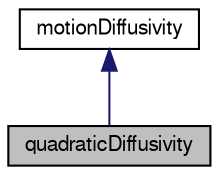 digraph "quadraticDiffusivity"
{
  bgcolor="transparent";
  edge [fontname="FreeSans",fontsize="10",labelfontname="FreeSans",labelfontsize="10"];
  node [fontname="FreeSans",fontsize="10",shape=record];
  Node2 [label="quadraticDiffusivity",height=0.2,width=0.4,color="black", fillcolor="grey75", style="filled", fontcolor="black"];
  Node3 -> Node2 [dir="back",color="midnightblue",fontsize="10",style="solid",fontname="FreeSans"];
  Node3 [label="motionDiffusivity",height=0.2,width=0.4,color="black",URL="$a23382.html",tooltip="Abstract base class for cell-centre mesh motion diffusivity. "];
}
